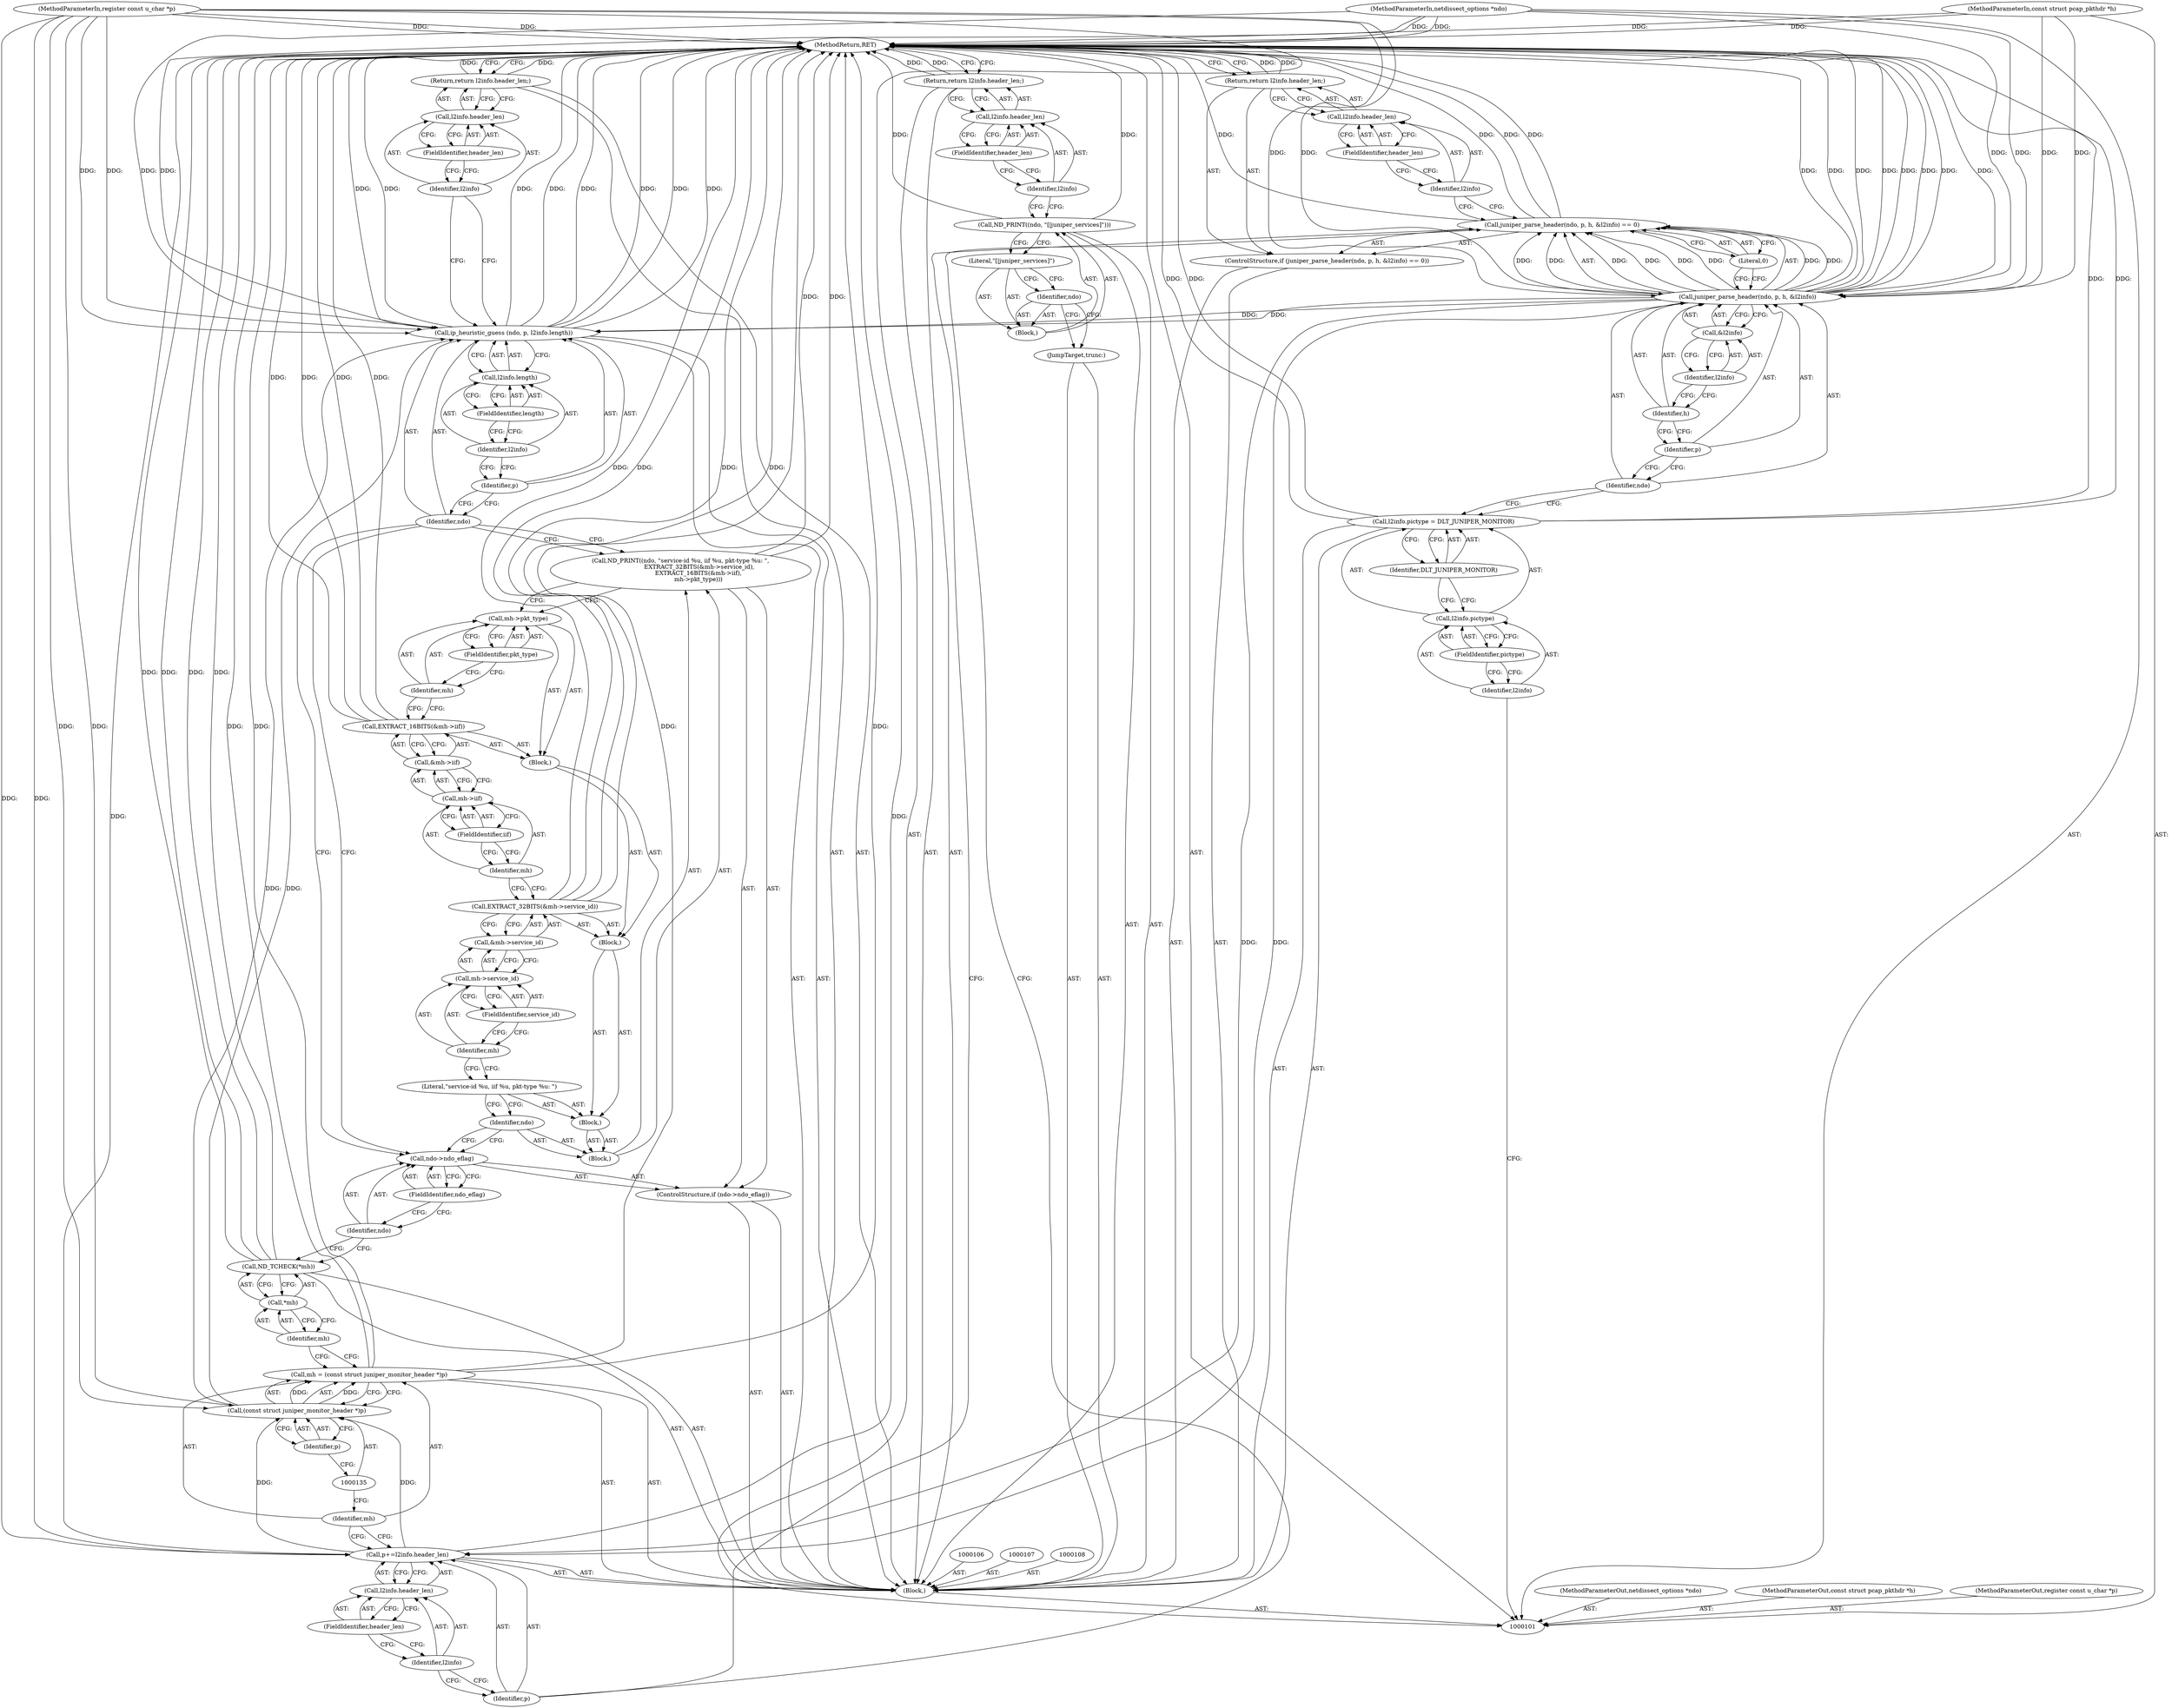 digraph "0_tcpdump_b534e304568585707c4a92422aeca25cf908ff02_3" {
"1000183" [label="(MethodReturn,RET)"];
"1000102" [label="(MethodParameterIn,netdissect_options *ndo)"];
"1000261" [label="(MethodParameterOut,netdissect_options *ndo)"];
"1000112" [label="(FieldIdentifier,pictype)"];
"1000113" [label="(Identifier,DLT_JUNIPER_MONITOR)"];
"1000109" [label="(Call,l2info.pictype = DLT_JUNIPER_MONITOR)"];
"1000110" [label="(Call,l2info.pictype)"];
"1000111" [label="(Identifier,l2info)"];
"1000115" [label="(Call,juniper_parse_header(ndo, p, h, &l2info) == 0)"];
"1000116" [label="(Call,juniper_parse_header(ndo, p, h, &l2info))"];
"1000117" [label="(Identifier,ndo)"];
"1000118" [label="(Identifier,p)"];
"1000119" [label="(Identifier,h)"];
"1000120" [label="(Call,&l2info)"];
"1000121" [label="(Identifier,l2info)"];
"1000122" [label="(Literal,0)"];
"1000114" [label="(ControlStructure,if (juniper_parse_header(ndo, p, h, &l2info) == 0))"];
"1000123" [label="(Return,return l2info.header_len;)"];
"1000124" [label="(Call,l2info.header_len)"];
"1000125" [label="(Identifier,l2info)"];
"1000126" [label="(FieldIdentifier,header_len)"];
"1000129" [label="(Call,l2info.header_len)"];
"1000130" [label="(Identifier,l2info)"];
"1000131" [label="(FieldIdentifier,header_len)"];
"1000127" [label="(Call,p+=l2info.header_len)"];
"1000128" [label="(Identifier,p)"];
"1000134" [label="(Call,(const struct juniper_monitor_header *)p)"];
"1000136" [label="(Identifier,p)"];
"1000132" [label="(Call,mh = (const struct juniper_monitor_header *)p)"];
"1000133" [label="(Identifier,mh)"];
"1000103" [label="(MethodParameterIn,const struct pcap_pkthdr *h)"];
"1000262" [label="(MethodParameterOut,const struct pcap_pkthdr *h)"];
"1000104" [label="(MethodParameterIn,register const u_char *p)"];
"1000263" [label="(MethodParameterOut,register const u_char *p)"];
"1000138" [label="(Call,*mh)"];
"1000139" [label="(Identifier,mh)"];
"1000137" [label="(Call,ND_TCHECK(*mh))"];
"1000141" [label="(Call,ndo->ndo_eflag)"];
"1000142" [label="(Identifier,ndo)"];
"1000143" [label="(FieldIdentifier,ndo_eflag)"];
"1000140" [label="(ControlStructure,if (ndo->ndo_eflag))"];
"1000144" [label="(Call,ND_PRINT((ndo, \"service-id %u, iif %u, pkt-type %u: \",\n                    EXTRACT_32BITS(&mh->service_id),\n                   EXTRACT_16BITS(&mh->iif),\n                   mh->pkt_type)))"];
"1000145" [label="(Block,)"];
"1000146" [label="(Identifier,ndo)"];
"1000147" [label="(Block,)"];
"1000148" [label="(Literal,\"service-id %u, iif %u, pkt-type %u: \")"];
"1000149" [label="(Block,)"];
"1000150" [label="(Call,EXTRACT_32BITS(&mh->service_id))"];
"1000151" [label="(Call,&mh->service_id)"];
"1000152" [label="(Call,mh->service_id)"];
"1000153" [label="(Identifier,mh)"];
"1000154" [label="(FieldIdentifier,service_id)"];
"1000155" [label="(Block,)"];
"1000156" [label="(Call,EXTRACT_16BITS(&mh->iif))"];
"1000157" [label="(Call,&mh->iif)"];
"1000158" [label="(Call,mh->iif)"];
"1000159" [label="(Identifier,mh)"];
"1000160" [label="(FieldIdentifier,iif)"];
"1000161" [label="(Call,mh->pkt_type)"];
"1000162" [label="(Identifier,mh)"];
"1000163" [label="(FieldIdentifier,pkt_type)"];
"1000165" [label="(Identifier,ndo)"];
"1000166" [label="(Identifier,p)"];
"1000167" [label="(Call,l2info.length)"];
"1000168" [label="(Identifier,l2info)"];
"1000169" [label="(FieldIdentifier,length)"];
"1000164" [label="(Call,ip_heuristic_guess (ndo, p, l2info.length))"];
"1000105" [label="(Block,)"];
"1000171" [label="(Call,l2info.header_len)"];
"1000172" [label="(Identifier,l2info)"];
"1000173" [label="(FieldIdentifier,header_len)"];
"1000170" [label="(Return,return l2info.header_len;)"];
"1000174" [label="(JumpTarget,trunc:)"];
"1000175" [label="(Call,ND_PRINT((ndo, \"[|juniper_services]\")))"];
"1000176" [label="(Block,)"];
"1000177" [label="(Identifier,ndo)"];
"1000178" [label="(Literal,\"[|juniper_services]\")"];
"1000179" [label="(Return,return l2info.header_len;)"];
"1000182" [label="(FieldIdentifier,header_len)"];
"1000180" [label="(Call,l2info.header_len)"];
"1000181" [label="(Identifier,l2info)"];
"1000183" -> "1000101"  [label="AST: "];
"1000183" -> "1000123"  [label="CFG: "];
"1000183" -> "1000170"  [label="CFG: "];
"1000183" -> "1000179"  [label="CFG: "];
"1000116" -> "1000183"  [label="DDG: "];
"1000116" -> "1000183"  [label="DDG: "];
"1000116" -> "1000183"  [label="DDG: "];
"1000116" -> "1000183"  [label="DDG: "];
"1000164" -> "1000183"  [label="DDG: "];
"1000164" -> "1000183"  [label="DDG: "];
"1000164" -> "1000183"  [label="DDG: "];
"1000164" -> "1000183"  [label="DDG: "];
"1000150" -> "1000183"  [label="DDG: "];
"1000150" -> "1000183"  [label="DDG: "];
"1000156" -> "1000183"  [label="DDG: "];
"1000156" -> "1000183"  [label="DDG: "];
"1000104" -> "1000183"  [label="DDG: "];
"1000115" -> "1000183"  [label="DDG: "];
"1000115" -> "1000183"  [label="DDG: "];
"1000127" -> "1000183"  [label="DDG: "];
"1000103" -> "1000183"  [label="DDG: "];
"1000144" -> "1000183"  [label="DDG: "];
"1000132" -> "1000183"  [label="DDG: "];
"1000132" -> "1000183"  [label="DDG: "];
"1000102" -> "1000183"  [label="DDG: "];
"1000109" -> "1000183"  [label="DDG: "];
"1000109" -> "1000183"  [label="DDG: "];
"1000137" -> "1000183"  [label="DDG: "];
"1000137" -> "1000183"  [label="DDG: "];
"1000175" -> "1000183"  [label="DDG: "];
"1000179" -> "1000183"  [label="DDG: "];
"1000170" -> "1000183"  [label="DDG: "];
"1000123" -> "1000183"  [label="DDG: "];
"1000102" -> "1000101"  [label="AST: "];
"1000102" -> "1000183"  [label="DDG: "];
"1000102" -> "1000116"  [label="DDG: "];
"1000102" -> "1000164"  [label="DDG: "];
"1000261" -> "1000101"  [label="AST: "];
"1000112" -> "1000110"  [label="AST: "];
"1000112" -> "1000111"  [label="CFG: "];
"1000110" -> "1000112"  [label="CFG: "];
"1000113" -> "1000109"  [label="AST: "];
"1000113" -> "1000110"  [label="CFG: "];
"1000109" -> "1000113"  [label="CFG: "];
"1000109" -> "1000105"  [label="AST: "];
"1000109" -> "1000113"  [label="CFG: "];
"1000110" -> "1000109"  [label="AST: "];
"1000113" -> "1000109"  [label="AST: "];
"1000117" -> "1000109"  [label="CFG: "];
"1000109" -> "1000183"  [label="DDG: "];
"1000109" -> "1000183"  [label="DDG: "];
"1000110" -> "1000109"  [label="AST: "];
"1000110" -> "1000112"  [label="CFG: "];
"1000111" -> "1000110"  [label="AST: "];
"1000112" -> "1000110"  [label="AST: "];
"1000113" -> "1000110"  [label="CFG: "];
"1000111" -> "1000110"  [label="AST: "];
"1000111" -> "1000101"  [label="CFG: "];
"1000112" -> "1000111"  [label="CFG: "];
"1000115" -> "1000114"  [label="AST: "];
"1000115" -> "1000122"  [label="CFG: "];
"1000116" -> "1000115"  [label="AST: "];
"1000122" -> "1000115"  [label="AST: "];
"1000125" -> "1000115"  [label="CFG: "];
"1000128" -> "1000115"  [label="CFG: "];
"1000115" -> "1000183"  [label="DDG: "];
"1000115" -> "1000183"  [label="DDG: "];
"1000116" -> "1000115"  [label="DDG: "];
"1000116" -> "1000115"  [label="DDG: "];
"1000116" -> "1000115"  [label="DDG: "];
"1000116" -> "1000115"  [label="DDG: "];
"1000116" -> "1000115"  [label="AST: "];
"1000116" -> "1000120"  [label="CFG: "];
"1000117" -> "1000116"  [label="AST: "];
"1000118" -> "1000116"  [label="AST: "];
"1000119" -> "1000116"  [label="AST: "];
"1000120" -> "1000116"  [label="AST: "];
"1000122" -> "1000116"  [label="CFG: "];
"1000116" -> "1000183"  [label="DDG: "];
"1000116" -> "1000183"  [label="DDG: "];
"1000116" -> "1000183"  [label="DDG: "];
"1000116" -> "1000183"  [label="DDG: "];
"1000116" -> "1000115"  [label="DDG: "];
"1000116" -> "1000115"  [label="DDG: "];
"1000116" -> "1000115"  [label="DDG: "];
"1000116" -> "1000115"  [label="DDG: "];
"1000102" -> "1000116"  [label="DDG: "];
"1000104" -> "1000116"  [label="DDG: "];
"1000103" -> "1000116"  [label="DDG: "];
"1000116" -> "1000127"  [label="DDG: "];
"1000116" -> "1000164"  [label="DDG: "];
"1000117" -> "1000116"  [label="AST: "];
"1000117" -> "1000109"  [label="CFG: "];
"1000118" -> "1000117"  [label="CFG: "];
"1000118" -> "1000116"  [label="AST: "];
"1000118" -> "1000117"  [label="CFG: "];
"1000119" -> "1000118"  [label="CFG: "];
"1000119" -> "1000116"  [label="AST: "];
"1000119" -> "1000118"  [label="CFG: "];
"1000121" -> "1000119"  [label="CFG: "];
"1000120" -> "1000116"  [label="AST: "];
"1000120" -> "1000121"  [label="CFG: "];
"1000121" -> "1000120"  [label="AST: "];
"1000116" -> "1000120"  [label="CFG: "];
"1000121" -> "1000120"  [label="AST: "];
"1000121" -> "1000119"  [label="CFG: "];
"1000120" -> "1000121"  [label="CFG: "];
"1000122" -> "1000115"  [label="AST: "];
"1000122" -> "1000116"  [label="CFG: "];
"1000115" -> "1000122"  [label="CFG: "];
"1000114" -> "1000105"  [label="AST: "];
"1000115" -> "1000114"  [label="AST: "];
"1000123" -> "1000114"  [label="AST: "];
"1000123" -> "1000114"  [label="AST: "];
"1000123" -> "1000124"  [label="CFG: "];
"1000124" -> "1000123"  [label="AST: "];
"1000183" -> "1000123"  [label="CFG: "];
"1000123" -> "1000183"  [label="DDG: "];
"1000124" -> "1000123"  [label="AST: "];
"1000124" -> "1000126"  [label="CFG: "];
"1000125" -> "1000124"  [label="AST: "];
"1000126" -> "1000124"  [label="AST: "];
"1000123" -> "1000124"  [label="CFG: "];
"1000125" -> "1000124"  [label="AST: "];
"1000125" -> "1000115"  [label="CFG: "];
"1000126" -> "1000125"  [label="CFG: "];
"1000126" -> "1000124"  [label="AST: "];
"1000126" -> "1000125"  [label="CFG: "];
"1000124" -> "1000126"  [label="CFG: "];
"1000129" -> "1000127"  [label="AST: "];
"1000129" -> "1000131"  [label="CFG: "];
"1000130" -> "1000129"  [label="AST: "];
"1000131" -> "1000129"  [label="AST: "];
"1000127" -> "1000129"  [label="CFG: "];
"1000130" -> "1000129"  [label="AST: "];
"1000130" -> "1000128"  [label="CFG: "];
"1000131" -> "1000130"  [label="CFG: "];
"1000131" -> "1000129"  [label="AST: "];
"1000131" -> "1000130"  [label="CFG: "];
"1000129" -> "1000131"  [label="CFG: "];
"1000127" -> "1000105"  [label="AST: "];
"1000127" -> "1000129"  [label="CFG: "];
"1000128" -> "1000127"  [label="AST: "];
"1000129" -> "1000127"  [label="AST: "];
"1000133" -> "1000127"  [label="CFG: "];
"1000127" -> "1000183"  [label="DDG: "];
"1000116" -> "1000127"  [label="DDG: "];
"1000104" -> "1000127"  [label="DDG: "];
"1000127" -> "1000134"  [label="DDG: "];
"1000128" -> "1000127"  [label="AST: "];
"1000128" -> "1000115"  [label="CFG: "];
"1000130" -> "1000128"  [label="CFG: "];
"1000134" -> "1000132"  [label="AST: "];
"1000134" -> "1000136"  [label="CFG: "];
"1000135" -> "1000134"  [label="AST: "];
"1000136" -> "1000134"  [label="AST: "];
"1000132" -> "1000134"  [label="CFG: "];
"1000134" -> "1000132"  [label="DDG: "];
"1000127" -> "1000134"  [label="DDG: "];
"1000104" -> "1000134"  [label="DDG: "];
"1000134" -> "1000164"  [label="DDG: "];
"1000136" -> "1000134"  [label="AST: "];
"1000136" -> "1000135"  [label="CFG: "];
"1000134" -> "1000136"  [label="CFG: "];
"1000132" -> "1000105"  [label="AST: "];
"1000132" -> "1000134"  [label="CFG: "];
"1000133" -> "1000132"  [label="AST: "];
"1000134" -> "1000132"  [label="AST: "];
"1000139" -> "1000132"  [label="CFG: "];
"1000132" -> "1000183"  [label="DDG: "];
"1000132" -> "1000183"  [label="DDG: "];
"1000134" -> "1000132"  [label="DDG: "];
"1000133" -> "1000132"  [label="AST: "];
"1000133" -> "1000127"  [label="CFG: "];
"1000135" -> "1000133"  [label="CFG: "];
"1000103" -> "1000101"  [label="AST: "];
"1000103" -> "1000183"  [label="DDG: "];
"1000103" -> "1000116"  [label="DDG: "];
"1000262" -> "1000101"  [label="AST: "];
"1000104" -> "1000101"  [label="AST: "];
"1000104" -> "1000183"  [label="DDG: "];
"1000104" -> "1000116"  [label="DDG: "];
"1000104" -> "1000127"  [label="DDG: "];
"1000104" -> "1000134"  [label="DDG: "];
"1000104" -> "1000164"  [label="DDG: "];
"1000263" -> "1000101"  [label="AST: "];
"1000138" -> "1000137"  [label="AST: "];
"1000138" -> "1000139"  [label="CFG: "];
"1000139" -> "1000138"  [label="AST: "];
"1000137" -> "1000138"  [label="CFG: "];
"1000139" -> "1000138"  [label="AST: "];
"1000139" -> "1000132"  [label="CFG: "];
"1000138" -> "1000139"  [label="CFG: "];
"1000137" -> "1000105"  [label="AST: "];
"1000137" -> "1000138"  [label="CFG: "];
"1000138" -> "1000137"  [label="AST: "];
"1000142" -> "1000137"  [label="CFG: "];
"1000137" -> "1000183"  [label="DDG: "];
"1000137" -> "1000183"  [label="DDG: "];
"1000141" -> "1000140"  [label="AST: "];
"1000141" -> "1000143"  [label="CFG: "];
"1000142" -> "1000141"  [label="AST: "];
"1000143" -> "1000141"  [label="AST: "];
"1000146" -> "1000141"  [label="CFG: "];
"1000165" -> "1000141"  [label="CFG: "];
"1000142" -> "1000141"  [label="AST: "];
"1000142" -> "1000137"  [label="CFG: "];
"1000143" -> "1000142"  [label="CFG: "];
"1000143" -> "1000141"  [label="AST: "];
"1000143" -> "1000142"  [label="CFG: "];
"1000141" -> "1000143"  [label="CFG: "];
"1000140" -> "1000105"  [label="AST: "];
"1000141" -> "1000140"  [label="AST: "];
"1000144" -> "1000140"  [label="AST: "];
"1000144" -> "1000140"  [label="AST: "];
"1000144" -> "1000161"  [label="CFG: "];
"1000145" -> "1000144"  [label="AST: "];
"1000165" -> "1000144"  [label="CFG: "];
"1000144" -> "1000183"  [label="DDG: "];
"1000145" -> "1000144"  [label="AST: "];
"1000146" -> "1000145"  [label="AST: "];
"1000147" -> "1000145"  [label="AST: "];
"1000146" -> "1000145"  [label="AST: "];
"1000146" -> "1000141"  [label="CFG: "];
"1000148" -> "1000146"  [label="CFG: "];
"1000147" -> "1000145"  [label="AST: "];
"1000148" -> "1000147"  [label="AST: "];
"1000149" -> "1000147"  [label="AST: "];
"1000148" -> "1000147"  [label="AST: "];
"1000148" -> "1000146"  [label="CFG: "];
"1000153" -> "1000148"  [label="CFG: "];
"1000149" -> "1000147"  [label="AST: "];
"1000150" -> "1000149"  [label="AST: "];
"1000155" -> "1000149"  [label="AST: "];
"1000150" -> "1000149"  [label="AST: "];
"1000150" -> "1000151"  [label="CFG: "];
"1000151" -> "1000150"  [label="AST: "];
"1000159" -> "1000150"  [label="CFG: "];
"1000150" -> "1000183"  [label="DDG: "];
"1000150" -> "1000183"  [label="DDG: "];
"1000151" -> "1000150"  [label="AST: "];
"1000151" -> "1000152"  [label="CFG: "];
"1000152" -> "1000151"  [label="AST: "];
"1000150" -> "1000151"  [label="CFG: "];
"1000152" -> "1000151"  [label="AST: "];
"1000152" -> "1000154"  [label="CFG: "];
"1000153" -> "1000152"  [label="AST: "];
"1000154" -> "1000152"  [label="AST: "];
"1000151" -> "1000152"  [label="CFG: "];
"1000153" -> "1000152"  [label="AST: "];
"1000153" -> "1000148"  [label="CFG: "];
"1000154" -> "1000153"  [label="CFG: "];
"1000154" -> "1000152"  [label="AST: "];
"1000154" -> "1000153"  [label="CFG: "];
"1000152" -> "1000154"  [label="CFG: "];
"1000155" -> "1000149"  [label="AST: "];
"1000156" -> "1000155"  [label="AST: "];
"1000161" -> "1000155"  [label="AST: "];
"1000156" -> "1000155"  [label="AST: "];
"1000156" -> "1000157"  [label="CFG: "];
"1000157" -> "1000156"  [label="AST: "];
"1000162" -> "1000156"  [label="CFG: "];
"1000156" -> "1000183"  [label="DDG: "];
"1000156" -> "1000183"  [label="DDG: "];
"1000157" -> "1000156"  [label="AST: "];
"1000157" -> "1000158"  [label="CFG: "];
"1000158" -> "1000157"  [label="AST: "];
"1000156" -> "1000157"  [label="CFG: "];
"1000158" -> "1000157"  [label="AST: "];
"1000158" -> "1000160"  [label="CFG: "];
"1000159" -> "1000158"  [label="AST: "];
"1000160" -> "1000158"  [label="AST: "];
"1000157" -> "1000158"  [label="CFG: "];
"1000159" -> "1000158"  [label="AST: "];
"1000159" -> "1000150"  [label="CFG: "];
"1000160" -> "1000159"  [label="CFG: "];
"1000160" -> "1000158"  [label="AST: "];
"1000160" -> "1000159"  [label="CFG: "];
"1000158" -> "1000160"  [label="CFG: "];
"1000161" -> "1000155"  [label="AST: "];
"1000161" -> "1000163"  [label="CFG: "];
"1000162" -> "1000161"  [label="AST: "];
"1000163" -> "1000161"  [label="AST: "];
"1000144" -> "1000161"  [label="CFG: "];
"1000162" -> "1000161"  [label="AST: "];
"1000162" -> "1000156"  [label="CFG: "];
"1000163" -> "1000162"  [label="CFG: "];
"1000163" -> "1000161"  [label="AST: "];
"1000163" -> "1000162"  [label="CFG: "];
"1000161" -> "1000163"  [label="CFG: "];
"1000165" -> "1000164"  [label="AST: "];
"1000165" -> "1000144"  [label="CFG: "];
"1000165" -> "1000141"  [label="CFG: "];
"1000166" -> "1000165"  [label="CFG: "];
"1000166" -> "1000164"  [label="AST: "];
"1000166" -> "1000165"  [label="CFG: "];
"1000168" -> "1000166"  [label="CFG: "];
"1000167" -> "1000164"  [label="AST: "];
"1000167" -> "1000169"  [label="CFG: "];
"1000168" -> "1000167"  [label="AST: "];
"1000169" -> "1000167"  [label="AST: "];
"1000164" -> "1000167"  [label="CFG: "];
"1000168" -> "1000167"  [label="AST: "];
"1000168" -> "1000166"  [label="CFG: "];
"1000169" -> "1000168"  [label="CFG: "];
"1000169" -> "1000167"  [label="AST: "];
"1000169" -> "1000168"  [label="CFG: "];
"1000167" -> "1000169"  [label="CFG: "];
"1000164" -> "1000105"  [label="AST: "];
"1000164" -> "1000167"  [label="CFG: "];
"1000165" -> "1000164"  [label="AST: "];
"1000166" -> "1000164"  [label="AST: "];
"1000167" -> "1000164"  [label="AST: "];
"1000172" -> "1000164"  [label="CFG: "];
"1000164" -> "1000183"  [label="DDG: "];
"1000164" -> "1000183"  [label="DDG: "];
"1000164" -> "1000183"  [label="DDG: "];
"1000164" -> "1000183"  [label="DDG: "];
"1000116" -> "1000164"  [label="DDG: "];
"1000102" -> "1000164"  [label="DDG: "];
"1000134" -> "1000164"  [label="DDG: "];
"1000104" -> "1000164"  [label="DDG: "];
"1000105" -> "1000101"  [label="AST: "];
"1000106" -> "1000105"  [label="AST: "];
"1000107" -> "1000105"  [label="AST: "];
"1000108" -> "1000105"  [label="AST: "];
"1000109" -> "1000105"  [label="AST: "];
"1000114" -> "1000105"  [label="AST: "];
"1000127" -> "1000105"  [label="AST: "];
"1000132" -> "1000105"  [label="AST: "];
"1000137" -> "1000105"  [label="AST: "];
"1000140" -> "1000105"  [label="AST: "];
"1000164" -> "1000105"  [label="AST: "];
"1000170" -> "1000105"  [label="AST: "];
"1000174" -> "1000105"  [label="AST: "];
"1000175" -> "1000105"  [label="AST: "];
"1000179" -> "1000105"  [label="AST: "];
"1000171" -> "1000170"  [label="AST: "];
"1000171" -> "1000173"  [label="CFG: "];
"1000172" -> "1000171"  [label="AST: "];
"1000173" -> "1000171"  [label="AST: "];
"1000170" -> "1000171"  [label="CFG: "];
"1000172" -> "1000171"  [label="AST: "];
"1000172" -> "1000164"  [label="CFG: "];
"1000173" -> "1000172"  [label="CFG: "];
"1000173" -> "1000171"  [label="AST: "];
"1000173" -> "1000172"  [label="CFG: "];
"1000171" -> "1000173"  [label="CFG: "];
"1000170" -> "1000105"  [label="AST: "];
"1000170" -> "1000171"  [label="CFG: "];
"1000171" -> "1000170"  [label="AST: "];
"1000183" -> "1000170"  [label="CFG: "];
"1000170" -> "1000183"  [label="DDG: "];
"1000174" -> "1000105"  [label="AST: "];
"1000177" -> "1000174"  [label="CFG: "];
"1000175" -> "1000105"  [label="AST: "];
"1000175" -> "1000178"  [label="CFG: "];
"1000176" -> "1000175"  [label="AST: "];
"1000181" -> "1000175"  [label="CFG: "];
"1000175" -> "1000183"  [label="DDG: "];
"1000176" -> "1000175"  [label="AST: "];
"1000177" -> "1000176"  [label="AST: "];
"1000178" -> "1000176"  [label="AST: "];
"1000177" -> "1000176"  [label="AST: "];
"1000177" -> "1000174"  [label="CFG: "];
"1000178" -> "1000177"  [label="CFG: "];
"1000178" -> "1000176"  [label="AST: "];
"1000178" -> "1000177"  [label="CFG: "];
"1000175" -> "1000178"  [label="CFG: "];
"1000179" -> "1000105"  [label="AST: "];
"1000179" -> "1000180"  [label="CFG: "];
"1000180" -> "1000179"  [label="AST: "];
"1000183" -> "1000179"  [label="CFG: "];
"1000179" -> "1000183"  [label="DDG: "];
"1000182" -> "1000180"  [label="AST: "];
"1000182" -> "1000181"  [label="CFG: "];
"1000180" -> "1000182"  [label="CFG: "];
"1000180" -> "1000179"  [label="AST: "];
"1000180" -> "1000182"  [label="CFG: "];
"1000181" -> "1000180"  [label="AST: "];
"1000182" -> "1000180"  [label="AST: "];
"1000179" -> "1000180"  [label="CFG: "];
"1000181" -> "1000180"  [label="AST: "];
"1000181" -> "1000175"  [label="CFG: "];
"1000182" -> "1000181"  [label="CFG: "];
}
